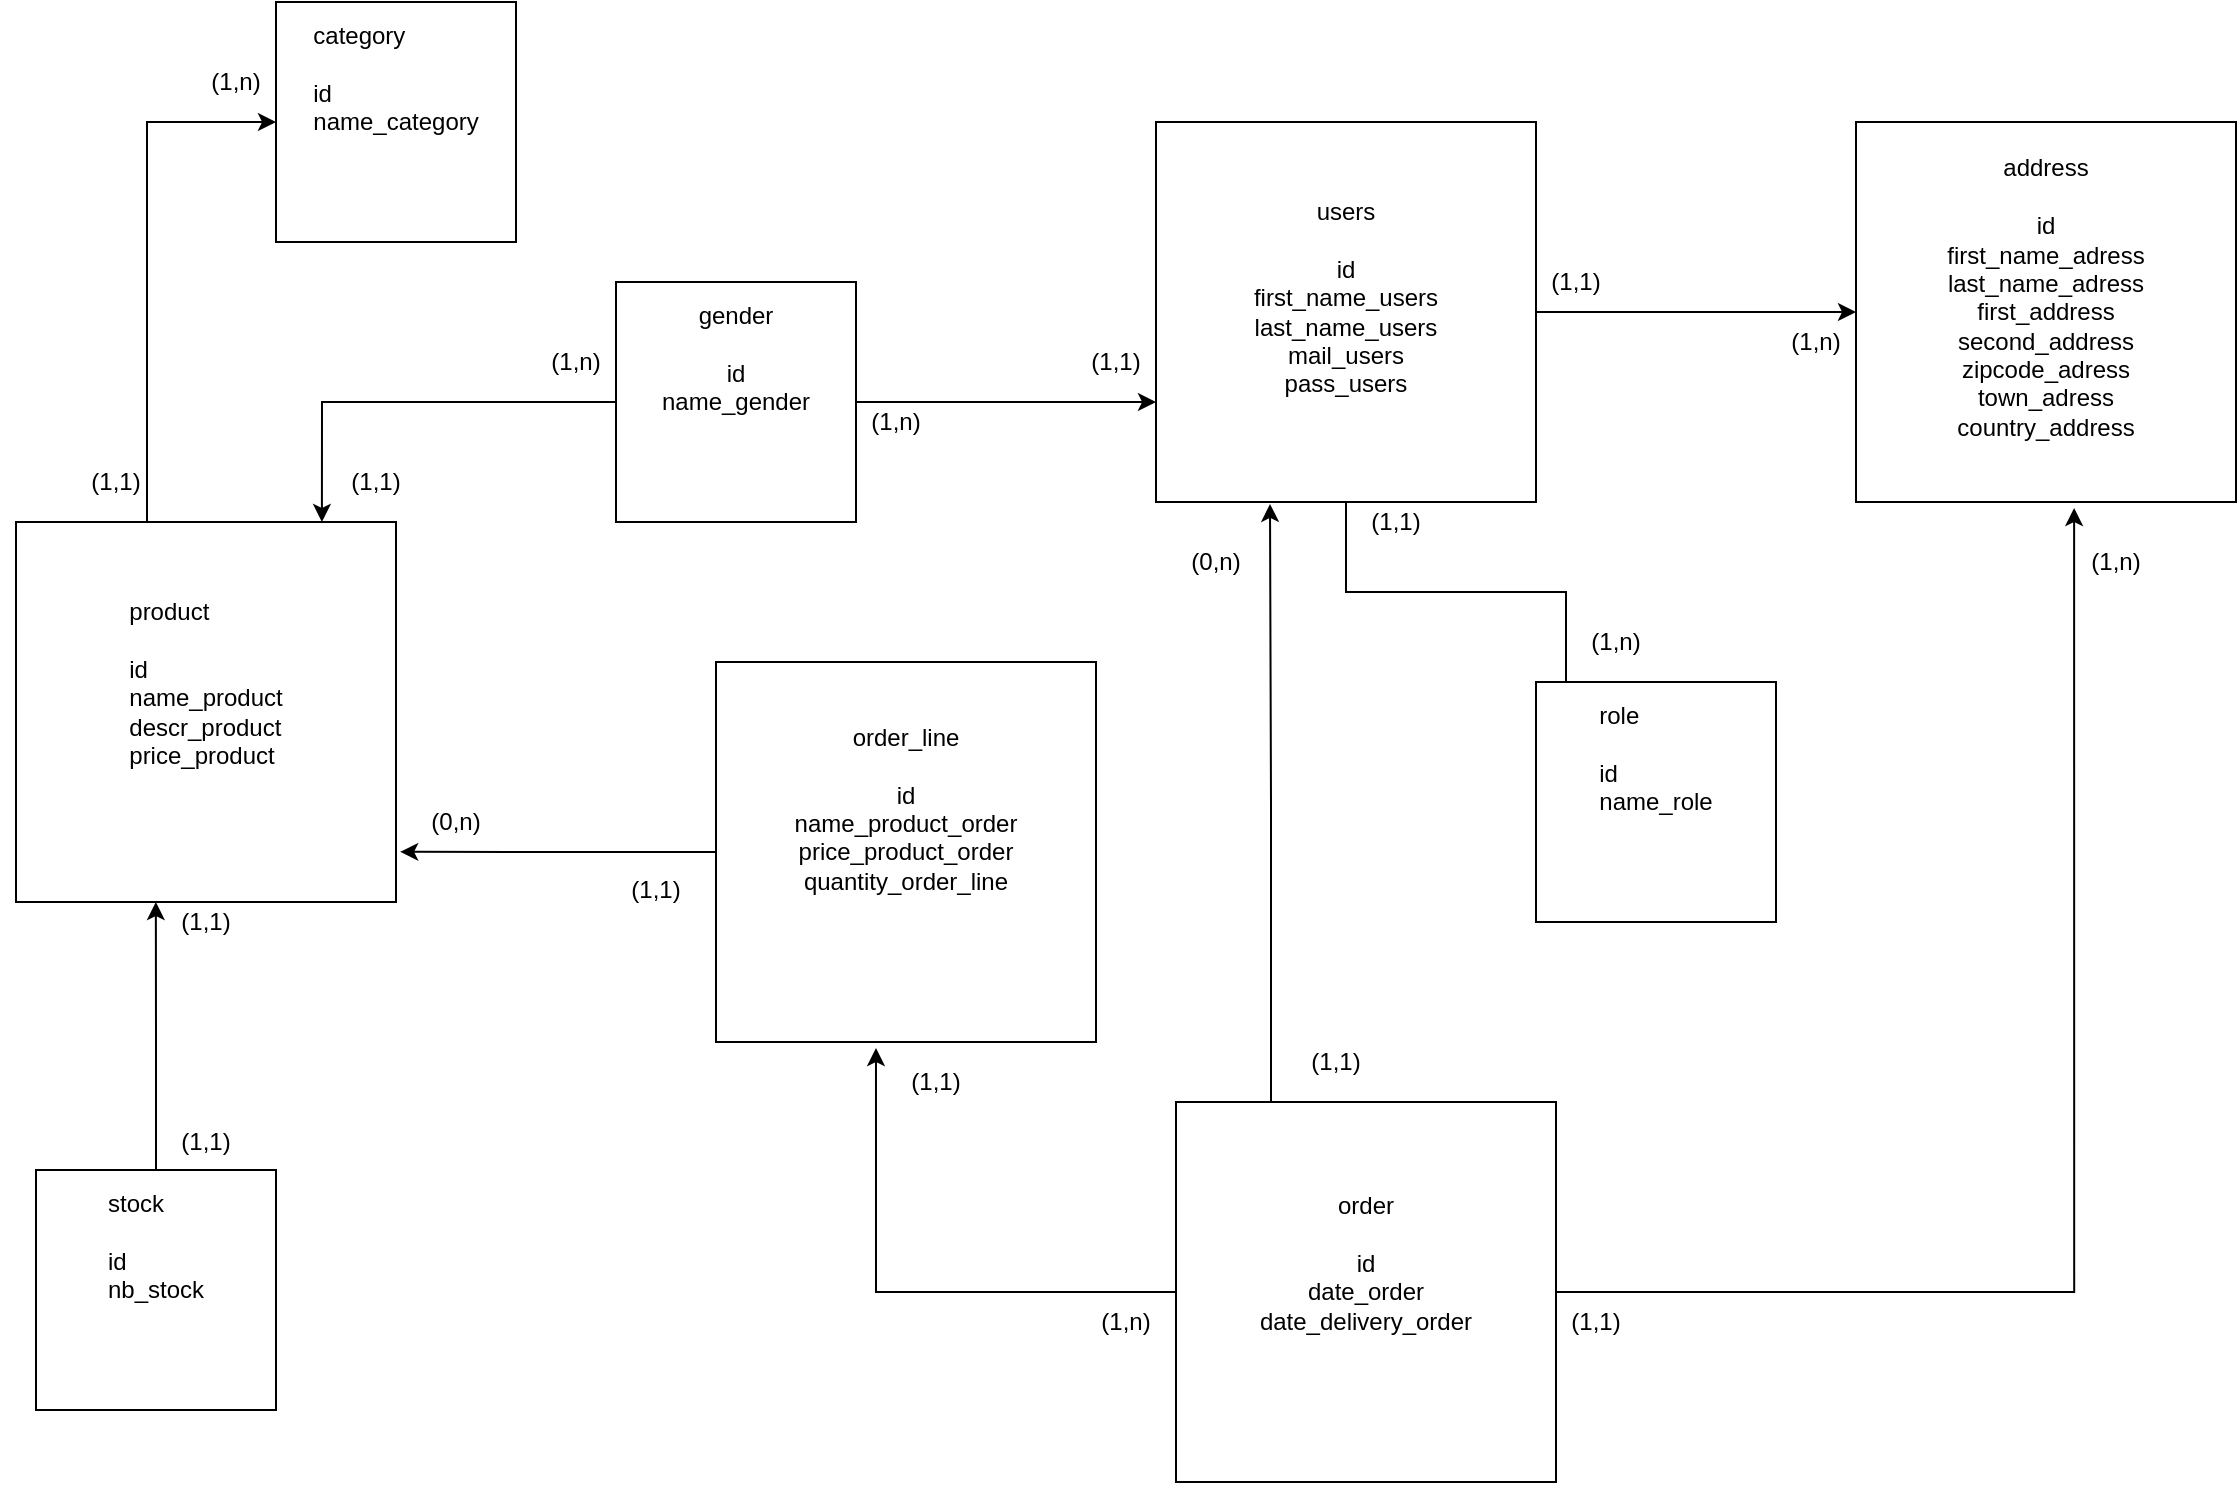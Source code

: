 <mxfile version="13.3.5" type="device"><diagram id="ow9jXLNzlLHOJExLKZal" name="Page-1"><mxGraphModel dx="1422" dy="1590" grid="1" gridSize="10" guides="1" tooltips="1" connect="1" arrows="1" fold="1" page="1" pageScale="1" pageWidth="1169" pageHeight="827" math="0" shadow="0"><root><mxCell id="0"/><mxCell id="1" parent="0"/><mxCell id="eAtd_-jeZoLxx55Z1TD7-3" value="&lt;div align=&quot;left&quot;&gt;category&lt;br&gt;&lt;/div&gt;&lt;div align=&quot;left&quot;&gt;&lt;br&gt;&lt;/div&gt;&lt;div align=&quot;left&quot;&gt;id&lt;br&gt;&lt;/div&gt;&lt;div align=&quot;left&quot;&gt;name_category&lt;/div&gt;&lt;br&gt;&lt;div align=&quot;left&quot;&gt;&lt;br&gt;&lt;/div&gt;&lt;div align=&quot;left&quot;&gt;&lt;br&gt;&lt;/div&gt;" style="whiteSpace=wrap;html=1;aspect=fixed;" vertex="1" parent="1"><mxGeometry x="140" y="-30" width="120" height="120" as="geometry"/></mxCell><mxCell id="eAtd_-jeZoLxx55Z1TD7-26" style="edgeStyle=orthogonalEdgeStyle;rounded=0;orthogonalLoop=1;jettySize=auto;html=1;entryX=0.125;entryY=0.083;entryDx=0;entryDy=0;entryPerimeter=0;" edge="1" parent="1" source="eAtd_-jeZoLxx55Z1TD7-4" target="eAtd_-jeZoLxx55Z1TD7-13"><mxGeometry relative="1" as="geometry"/></mxCell><mxCell id="eAtd_-jeZoLxx55Z1TD7-33" style="edgeStyle=orthogonalEdgeStyle;rounded=0;orthogonalLoop=1;jettySize=auto;html=1;entryX=0;entryY=0.5;entryDx=0;entryDy=0;" edge="1" parent="1" source="eAtd_-jeZoLxx55Z1TD7-4" target="eAtd_-jeZoLxx55Z1TD7-12"><mxGeometry relative="1" as="geometry"/></mxCell><mxCell id="eAtd_-jeZoLxx55Z1TD7-4" value="&lt;div&gt;users&lt;/div&gt;&lt;div&gt;&lt;br&gt;&lt;/div&gt;&lt;div&gt;id&lt;/div&gt;&lt;div&gt;first_name_users&lt;/div&gt;&lt;div&gt;last_name_users&lt;/div&gt;&lt;div&gt;mail_users&lt;/div&gt;&lt;div&gt;pass_users&lt;br&gt;&lt;/div&gt;&lt;div&gt;&lt;br&gt;&lt;/div&gt;" style="whiteSpace=wrap;html=1;aspect=fixed;" vertex="1" parent="1"><mxGeometry x="580" y="30" width="190" height="190" as="geometry"/></mxCell><mxCell id="eAtd_-jeZoLxx55Z1TD7-23" style="edgeStyle=orthogonalEdgeStyle;rounded=0;orthogonalLoop=1;jettySize=auto;html=1;entryX=0;entryY=0.5;entryDx=0;entryDy=0;" edge="1" parent="1" target="eAtd_-jeZoLxx55Z1TD7-3"><mxGeometry relative="1" as="geometry"><mxPoint x="10" y="230" as="sourcePoint"/></mxGeometry></mxCell><mxCell id="eAtd_-jeZoLxx55Z1TD7-6" value="&lt;div align=&quot;left&quot;&gt;product&lt;br&gt;&lt;/div&gt;&lt;div align=&quot;left&quot;&gt;&lt;br&gt;&lt;/div&gt;&lt;div align=&quot;left&quot;&gt;id&lt;br&gt;&lt;/div&gt;&lt;div align=&quot;left&quot;&gt;name_product&lt;/div&gt;&lt;div align=&quot;left&quot;&gt;descr_product&lt;/div&gt;&lt;div align=&quot;left&quot;&gt;price_product&lt;/div&gt;&lt;div align=&quot;left&quot;&gt;&lt;br&gt;&lt;/div&gt;&lt;div align=&quot;left&quot;&gt;&lt;br&gt;&lt;/div&gt;" style="whiteSpace=wrap;html=1;aspect=fixed;" vertex="1" parent="1"><mxGeometry x="10" y="230" width="190" height="190" as="geometry"/></mxCell><mxCell id="eAtd_-jeZoLxx55Z1TD7-19" style="edgeStyle=orthogonalEdgeStyle;rounded=0;orthogonalLoop=1;jettySize=auto;html=1;exitX=0.5;exitY=0;exitDx=0;exitDy=0;entryX=0.368;entryY=1;entryDx=0;entryDy=0;entryPerimeter=0;" edge="1" parent="1" source="eAtd_-jeZoLxx55Z1TD7-11" target="eAtd_-jeZoLxx55Z1TD7-6"><mxGeometry relative="1" as="geometry"/></mxCell><mxCell id="eAtd_-jeZoLxx55Z1TD7-11" value="&lt;div align=&quot;left&quot;&gt;stock&lt;br&gt;&lt;/div&gt;&lt;div align=&quot;left&quot;&gt;&lt;br&gt;&lt;/div&gt;&lt;div align=&quot;left&quot;&gt;id&lt;br&gt;&lt;/div&gt;&lt;div align=&quot;left&quot;&gt;nb_stock&lt;br&gt;&lt;/div&gt;&lt;br&gt;&lt;div align=&quot;left&quot;&gt;&lt;br&gt;&lt;/div&gt;&lt;div align=&quot;left&quot;&gt;&lt;br&gt;&lt;/div&gt;" style="whiteSpace=wrap;html=1;aspect=fixed;" vertex="1" parent="1"><mxGeometry x="20" y="554" width="120" height="120" as="geometry"/></mxCell><mxCell id="eAtd_-jeZoLxx55Z1TD7-12" value="&lt;div&gt;address&lt;br&gt;&lt;/div&gt;&lt;div&gt;&lt;br&gt;&lt;/div&gt;&lt;div&gt;id&lt;/div&gt;&lt;div&gt;first_name_adress&lt;/div&gt;&lt;div&gt;last_name_adress&lt;br&gt;&lt;/div&gt;&lt;div&gt;first_address&lt;br&gt;&lt;/div&gt;&lt;div&gt;second_address&lt;br&gt;&lt;/div&gt;&lt;div&gt;zipcode_adress&lt;br&gt;&lt;/div&gt;&lt;div&gt;town_adress&lt;br&gt;&lt;/div&gt;&lt;div&gt;country_address&lt;br&gt;&lt;/div&gt;&lt;div&gt;&lt;br&gt;&lt;/div&gt;" style="whiteSpace=wrap;html=1;aspect=fixed;" vertex="1" parent="1"><mxGeometry x="930" y="30" width="190" height="190" as="geometry"/></mxCell><mxCell id="eAtd_-jeZoLxx55Z1TD7-13" value="&lt;div align=&quot;left&quot;&gt;role&lt;br&gt;&lt;/div&gt;&lt;div align=&quot;left&quot;&gt;&lt;br&gt;&lt;/div&gt;&lt;div align=&quot;left&quot;&gt;id&lt;br&gt;&lt;/div&gt;&lt;div align=&quot;left&quot;&gt;name_role&lt;br&gt;&lt;/div&gt;&lt;br&gt;&lt;div align=&quot;left&quot;&gt;&lt;br&gt;&lt;/div&gt;&lt;div align=&quot;left&quot;&gt;&lt;br&gt;&lt;/div&gt;" style="whiteSpace=wrap;html=1;aspect=fixed;" vertex="1" parent="1"><mxGeometry x="770" y="310" width="120" height="120" as="geometry"/></mxCell><mxCell id="eAtd_-jeZoLxx55Z1TD7-44" style="edgeStyle=orthogonalEdgeStyle;rounded=0;orthogonalLoop=1;jettySize=auto;html=1;entryX=0.421;entryY=1.016;entryDx=0;entryDy=0;entryPerimeter=0;" edge="1" parent="1" source="eAtd_-jeZoLxx55Z1TD7-16" target="eAtd_-jeZoLxx55Z1TD7-17"><mxGeometry relative="1" as="geometry"><mxPoint x="440" y="615" as="targetPoint"/></mxGeometry></mxCell><mxCell id="eAtd_-jeZoLxx55Z1TD7-49" style="edgeStyle=orthogonalEdgeStyle;rounded=0;orthogonalLoop=1;jettySize=auto;html=1;exitX=0.25;exitY=0;exitDx=0;exitDy=0;entryX=0.3;entryY=1.005;entryDx=0;entryDy=0;entryPerimeter=0;" edge="1" parent="1" source="eAtd_-jeZoLxx55Z1TD7-16" target="eAtd_-jeZoLxx55Z1TD7-4"><mxGeometry relative="1" as="geometry"><mxPoint x="638" y="230" as="targetPoint"/></mxGeometry></mxCell><mxCell id="eAtd_-jeZoLxx55Z1TD7-55" style="edgeStyle=orthogonalEdgeStyle;rounded=0;orthogonalLoop=1;jettySize=auto;html=1;entryX=0.574;entryY=1.016;entryDx=0;entryDy=0;entryPerimeter=0;" edge="1" parent="1" source="eAtd_-jeZoLxx55Z1TD7-16" target="eAtd_-jeZoLxx55Z1TD7-12"><mxGeometry relative="1" as="geometry"><mxPoint x="1040" y="615" as="targetPoint"/></mxGeometry></mxCell><mxCell id="eAtd_-jeZoLxx55Z1TD7-16" value="&lt;div&gt;order&lt;/div&gt;&lt;div&gt;&lt;br&gt;&lt;/div&gt;&lt;div&gt;id&lt;/div&gt;&lt;div&gt;date_order&lt;br&gt;&lt;/div&gt;&lt;div&gt;date_delivery_order&lt;br&gt;&lt;/div&gt;&lt;div&gt;&lt;br&gt;&lt;/div&gt;&lt;div&gt;&lt;br&gt;&lt;/div&gt;" style="whiteSpace=wrap;html=1;aspect=fixed;" vertex="1" parent="1"><mxGeometry x="590" y="520" width="190" height="190" as="geometry"/></mxCell><mxCell id="eAtd_-jeZoLxx55Z1TD7-60" style="edgeStyle=orthogonalEdgeStyle;rounded=0;orthogonalLoop=1;jettySize=auto;html=1;entryX=1.011;entryY=0.868;entryDx=0;entryDy=0;entryPerimeter=0;" edge="1" parent="1" source="eAtd_-jeZoLxx55Z1TD7-17" target="eAtd_-jeZoLxx55Z1TD7-6"><mxGeometry relative="1" as="geometry"/></mxCell><mxCell id="eAtd_-jeZoLxx55Z1TD7-17" value="&lt;div&gt;order_line&lt;/div&gt;&lt;div&gt;&lt;br&gt;&lt;/div&gt;&lt;div&gt;id&lt;/div&gt;&lt;div&gt;name_product_order&lt;/div&gt;&lt;div&gt;price_product_order&lt;br&gt;&lt;/div&gt;&lt;div&gt;quantity_order_line&lt;br&gt;&lt;/div&gt;&lt;div&gt;&lt;br&gt;&lt;/div&gt;&lt;div&gt;&lt;br&gt;&lt;/div&gt;&lt;div&gt;&lt;br&gt;&lt;/div&gt;" style="whiteSpace=wrap;html=1;aspect=fixed;" vertex="1" parent="1"><mxGeometry x="360" y="300" width="190" height="190" as="geometry"/></mxCell><mxCell id="eAtd_-jeZoLxx55Z1TD7-21" value="(1,1)" style="text;html=1;strokeColor=none;fillColor=none;align=center;verticalAlign=middle;whiteSpace=wrap;rounded=0;" vertex="1" parent="1"><mxGeometry x="85" y="420" width="40" height="20" as="geometry"/></mxCell><mxCell id="eAtd_-jeZoLxx55Z1TD7-22" value="(1,1)" style="text;html=1;strokeColor=none;fillColor=none;align=center;verticalAlign=middle;whiteSpace=wrap;rounded=0;" vertex="1" parent="1"><mxGeometry x="85" y="530" width="40" height="20" as="geometry"/></mxCell><mxCell id="eAtd_-jeZoLxx55Z1TD7-24" value="(1,1)" style="text;html=1;strokeColor=none;fillColor=none;align=center;verticalAlign=middle;whiteSpace=wrap;rounded=0;" vertex="1" parent="1"><mxGeometry x="40" y="200" width="40" height="20" as="geometry"/></mxCell><mxCell id="eAtd_-jeZoLxx55Z1TD7-25" value="(1,n)" style="text;html=1;strokeColor=none;fillColor=none;align=center;verticalAlign=middle;whiteSpace=wrap;rounded=0;" vertex="1" parent="1"><mxGeometry x="100" width="40" height="20" as="geometry"/></mxCell><mxCell id="eAtd_-jeZoLxx55Z1TD7-29" value="(1,1)" style="text;html=1;strokeColor=none;fillColor=none;align=center;verticalAlign=middle;whiteSpace=wrap;rounded=0;" vertex="1" parent="1"><mxGeometry x="680" y="220" width="40" height="20" as="geometry"/></mxCell><mxCell id="eAtd_-jeZoLxx55Z1TD7-30" value="(1,n)" style="text;html=1;strokeColor=none;fillColor=none;align=center;verticalAlign=middle;whiteSpace=wrap;rounded=0;" vertex="1" parent="1"><mxGeometry x="790" y="280" width="40" height="20" as="geometry"/></mxCell><mxCell id="eAtd_-jeZoLxx55Z1TD7-34" value="(1,1)" style="text;html=1;strokeColor=none;fillColor=none;align=center;verticalAlign=middle;whiteSpace=wrap;rounded=0;" vertex="1" parent="1"><mxGeometry x="770" y="100" width="40" height="20" as="geometry"/></mxCell><mxCell id="eAtd_-jeZoLxx55Z1TD7-35" value="(1,n)" style="text;html=1;strokeColor=none;fillColor=none;align=center;verticalAlign=middle;whiteSpace=wrap;rounded=0;" vertex="1" parent="1"><mxGeometry x="890" y="130" width="40" height="20" as="geometry"/></mxCell><mxCell id="eAtd_-jeZoLxx55Z1TD7-42" value="(1,1)" style="text;html=1;strokeColor=none;fillColor=none;align=center;verticalAlign=middle;whiteSpace=wrap;rounded=0;" vertex="1" parent="1"><mxGeometry x="310" y="404" width="40" height="20" as="geometry"/></mxCell><mxCell id="eAtd_-jeZoLxx55Z1TD7-43" value="(0,n)" style="text;html=1;strokeColor=none;fillColor=none;align=center;verticalAlign=middle;whiteSpace=wrap;rounded=0;" vertex="1" parent="1"><mxGeometry x="210" y="370" width="40" height="20" as="geometry"/></mxCell><mxCell id="eAtd_-jeZoLxx55Z1TD7-45" value="(1,n)" style="text;html=1;strokeColor=none;fillColor=none;align=center;verticalAlign=middle;whiteSpace=wrap;rounded=0;" vertex="1" parent="1"><mxGeometry x="545" y="620" width="40" height="20" as="geometry"/></mxCell><mxCell id="eAtd_-jeZoLxx55Z1TD7-47" value="(1,1)" style="text;html=1;strokeColor=none;fillColor=none;align=center;verticalAlign=middle;whiteSpace=wrap;rounded=0;" vertex="1" parent="1"><mxGeometry x="450" y="500" width="40" height="20" as="geometry"/></mxCell><mxCell id="eAtd_-jeZoLxx55Z1TD7-51" value="(1,1)" style="text;html=1;strokeColor=none;fillColor=none;align=center;verticalAlign=middle;whiteSpace=wrap;rounded=0;" vertex="1" parent="1"><mxGeometry x="650" y="490" width="40" height="20" as="geometry"/></mxCell><mxCell id="eAtd_-jeZoLxx55Z1TD7-54" value="(0,n)" style="text;html=1;strokeColor=none;fillColor=none;align=center;verticalAlign=middle;whiteSpace=wrap;rounded=0;" vertex="1" parent="1"><mxGeometry x="590" y="240" width="40" height="20" as="geometry"/></mxCell><mxCell id="eAtd_-jeZoLxx55Z1TD7-56" value="(1,1)" style="text;html=1;strokeColor=none;fillColor=none;align=center;verticalAlign=middle;whiteSpace=wrap;rounded=0;" vertex="1" parent="1"><mxGeometry x="780" y="620" width="40" height="20" as="geometry"/></mxCell><mxCell id="eAtd_-jeZoLxx55Z1TD7-57" value="(1,n)" style="text;html=1;strokeColor=none;fillColor=none;align=center;verticalAlign=middle;whiteSpace=wrap;rounded=0;" vertex="1" parent="1"><mxGeometry x="1040" y="240" width="40" height="20" as="geometry"/></mxCell><mxCell id="eAtd_-jeZoLxx55Z1TD7-62" style="edgeStyle=orthogonalEdgeStyle;rounded=0;orthogonalLoop=1;jettySize=auto;html=1;entryX=0.805;entryY=0;entryDx=0;entryDy=0;entryPerimeter=0;" edge="1" parent="1" source="eAtd_-jeZoLxx55Z1TD7-61" target="eAtd_-jeZoLxx55Z1TD7-6"><mxGeometry relative="1" as="geometry"><mxPoint x="160" y="170" as="targetPoint"/></mxGeometry></mxCell><mxCell id="eAtd_-jeZoLxx55Z1TD7-65" style="edgeStyle=orthogonalEdgeStyle;rounded=0;orthogonalLoop=1;jettySize=auto;html=1;" edge="1" parent="1" source="eAtd_-jeZoLxx55Z1TD7-61"><mxGeometry relative="1" as="geometry"><mxPoint x="580" y="170" as="targetPoint"/></mxGeometry></mxCell><mxCell id="eAtd_-jeZoLxx55Z1TD7-61" value="&lt;div align=&quot;center&quot;&gt;gender&lt;br&gt;&lt;/div&gt;&lt;div align=&quot;center&quot;&gt;&lt;br&gt;&lt;/div&gt;&lt;div align=&quot;center&quot;&gt;id&lt;br&gt;&lt;/div&gt;&lt;div align=&quot;center&quot;&gt;name_gender&lt;br&gt;&lt;/div&gt;&lt;div align=&quot;center&quot;&gt;&lt;br&gt;&lt;/div&gt;&lt;div align=&quot;center&quot;&gt;&lt;br&gt;&lt;/div&gt;&lt;div align=&quot;center&quot;&gt;&lt;br&gt;&lt;/div&gt;" style="whiteSpace=wrap;html=1;aspect=fixed;align=center;" vertex="1" parent="1"><mxGeometry x="310" y="110" width="120" height="120" as="geometry"/></mxCell><mxCell id="eAtd_-jeZoLxx55Z1TD7-63" value="(1,1)" style="text;html=1;strokeColor=none;fillColor=none;align=center;verticalAlign=middle;whiteSpace=wrap;rounded=0;" vertex="1" parent="1"><mxGeometry x="170" y="200" width="40" height="20" as="geometry"/></mxCell><mxCell id="eAtd_-jeZoLxx55Z1TD7-64" value="(1,n)" style="text;html=1;strokeColor=none;fillColor=none;align=center;verticalAlign=middle;whiteSpace=wrap;rounded=0;" vertex="1" parent="1"><mxGeometry x="270" y="140" width="40" height="20" as="geometry"/></mxCell><mxCell id="eAtd_-jeZoLxx55Z1TD7-66" value="(1,1)" style="text;html=1;strokeColor=none;fillColor=none;align=center;verticalAlign=middle;whiteSpace=wrap;rounded=0;" vertex="1" parent="1"><mxGeometry x="540" y="140" width="40" height="20" as="geometry"/></mxCell><mxCell id="eAtd_-jeZoLxx55Z1TD7-67" value="(1,n)" style="text;html=1;strokeColor=none;fillColor=none;align=center;verticalAlign=middle;whiteSpace=wrap;rounded=0;" vertex="1" parent="1"><mxGeometry x="430" y="170" width="40" height="20" as="geometry"/></mxCell></root></mxGraphModel></diagram></mxfile>